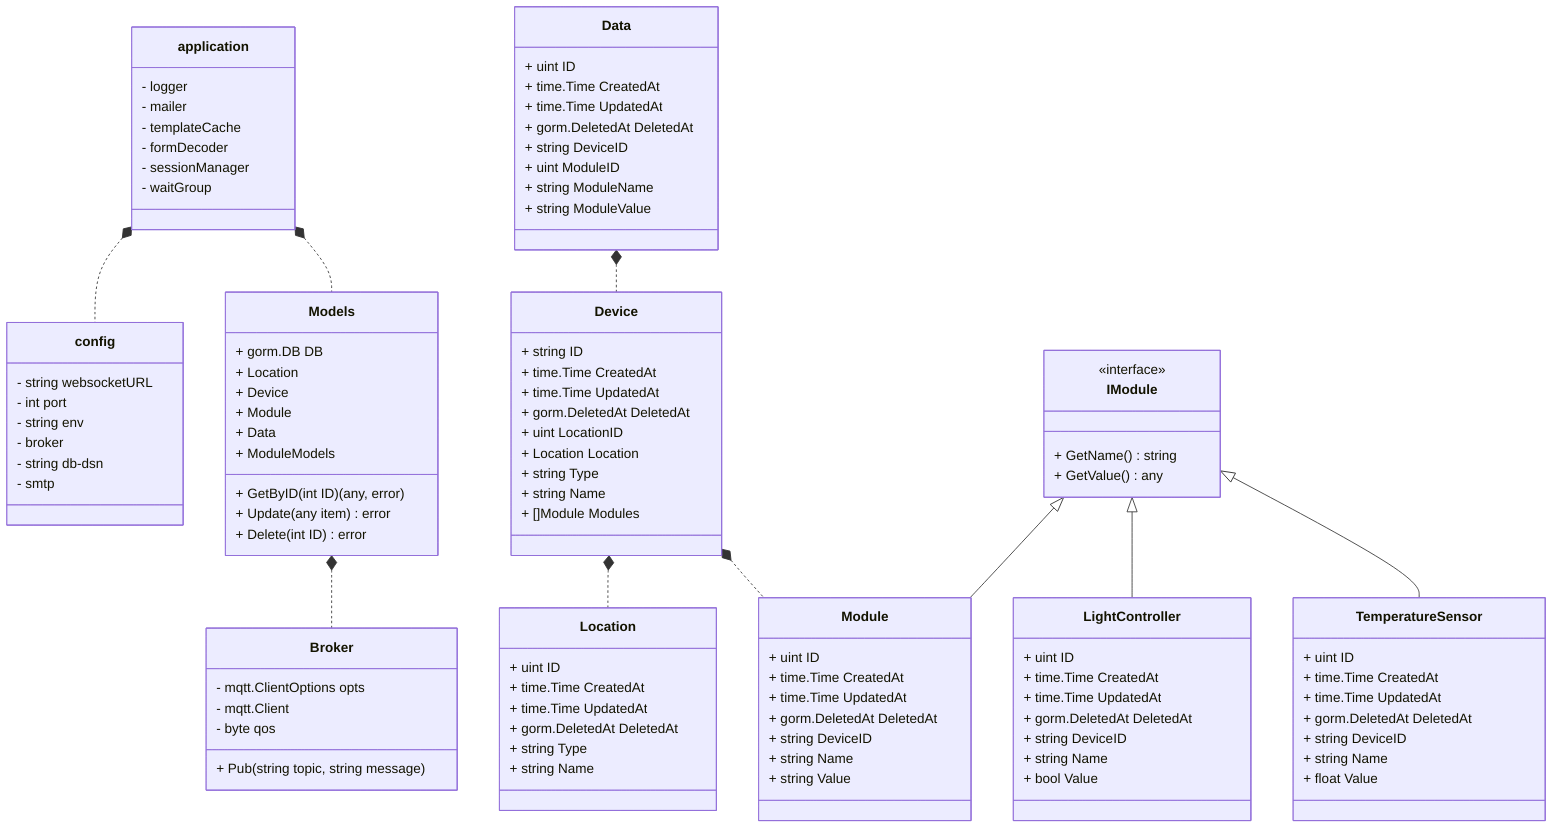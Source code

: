 classDiagram
    class application {
        - logger
        - mailer
        - templateCache
        - formDecoder
        - sessionManager
        - waitGroup
    }

    class config {
        - string websocketURL
        - int port
        - string env
        - broker
        - string db-dsn
        - smtp
    }

    class Models {
        + gorm.DB DB

        + Location
        + Device
        + Module
        + Data
        + ModuleModels

        + GetByID(int ID) (any, error)
        + Update(any item) error
        + Delete(int ID) error
    }

    class Broker {
        - mqtt.ClientOptions opts
        - mqtt.Client
        - byte qos

        + Pub(string topic, string message)
    }

    class Device {
        + string ID
        + time.Time CreatedAt
        + time.Time UpdatedAt
        + gorm.DeletedAt DeletedAt
        + uint LocationID
        + Location   Location
        + string Type
        + string Name
        + []Module Modules
    }

    class Location {
        + uint ID
        + time.Time CreatedAt
        + time.Time UpdatedAt
        + gorm.DeletedAt DeletedAt
        + string Type
        + string Name
    }

    class IModule {
        <<interface>>
        + GetName() string
        + GetValue() any
    }

    class Module {
        + uint ID
        + time.Time CreatedAt
        + time.Time UpdatedAt
        + gorm.DeletedAt DeletedAt
        + string DeviceID
        + string Name
        + string Value
    }

    class LightController {
        + uint ID
        + time.Time CreatedAt
        + time.Time UpdatedAt
        + gorm.DeletedAt DeletedAt
        + string DeviceID
        + string Name
        + bool Value
    }

    class TemperatureSensor {
        + uint ID
        + time.Time CreatedAt
        + time.Time UpdatedAt
        + gorm.DeletedAt DeletedAt
        + string DeviceID
        + string Name
        + float Value
    }

    class Data {
        + uint ID
        + time.Time CreatedAt
        + time.Time UpdatedAt
        + gorm.DeletedAt DeletedAt
        + string DeviceID
        + uint ModuleID
        + string ModuleName
        + string ModuleValue
    }

    application *.. config
    application *.. Models

    Models *.. Broker

    Data *.. Device
    Device *.. Location
    Device *.. Module

    IModule <|-- Module
    IModule <|-- LightController
    IModule <|-- TemperatureSensor